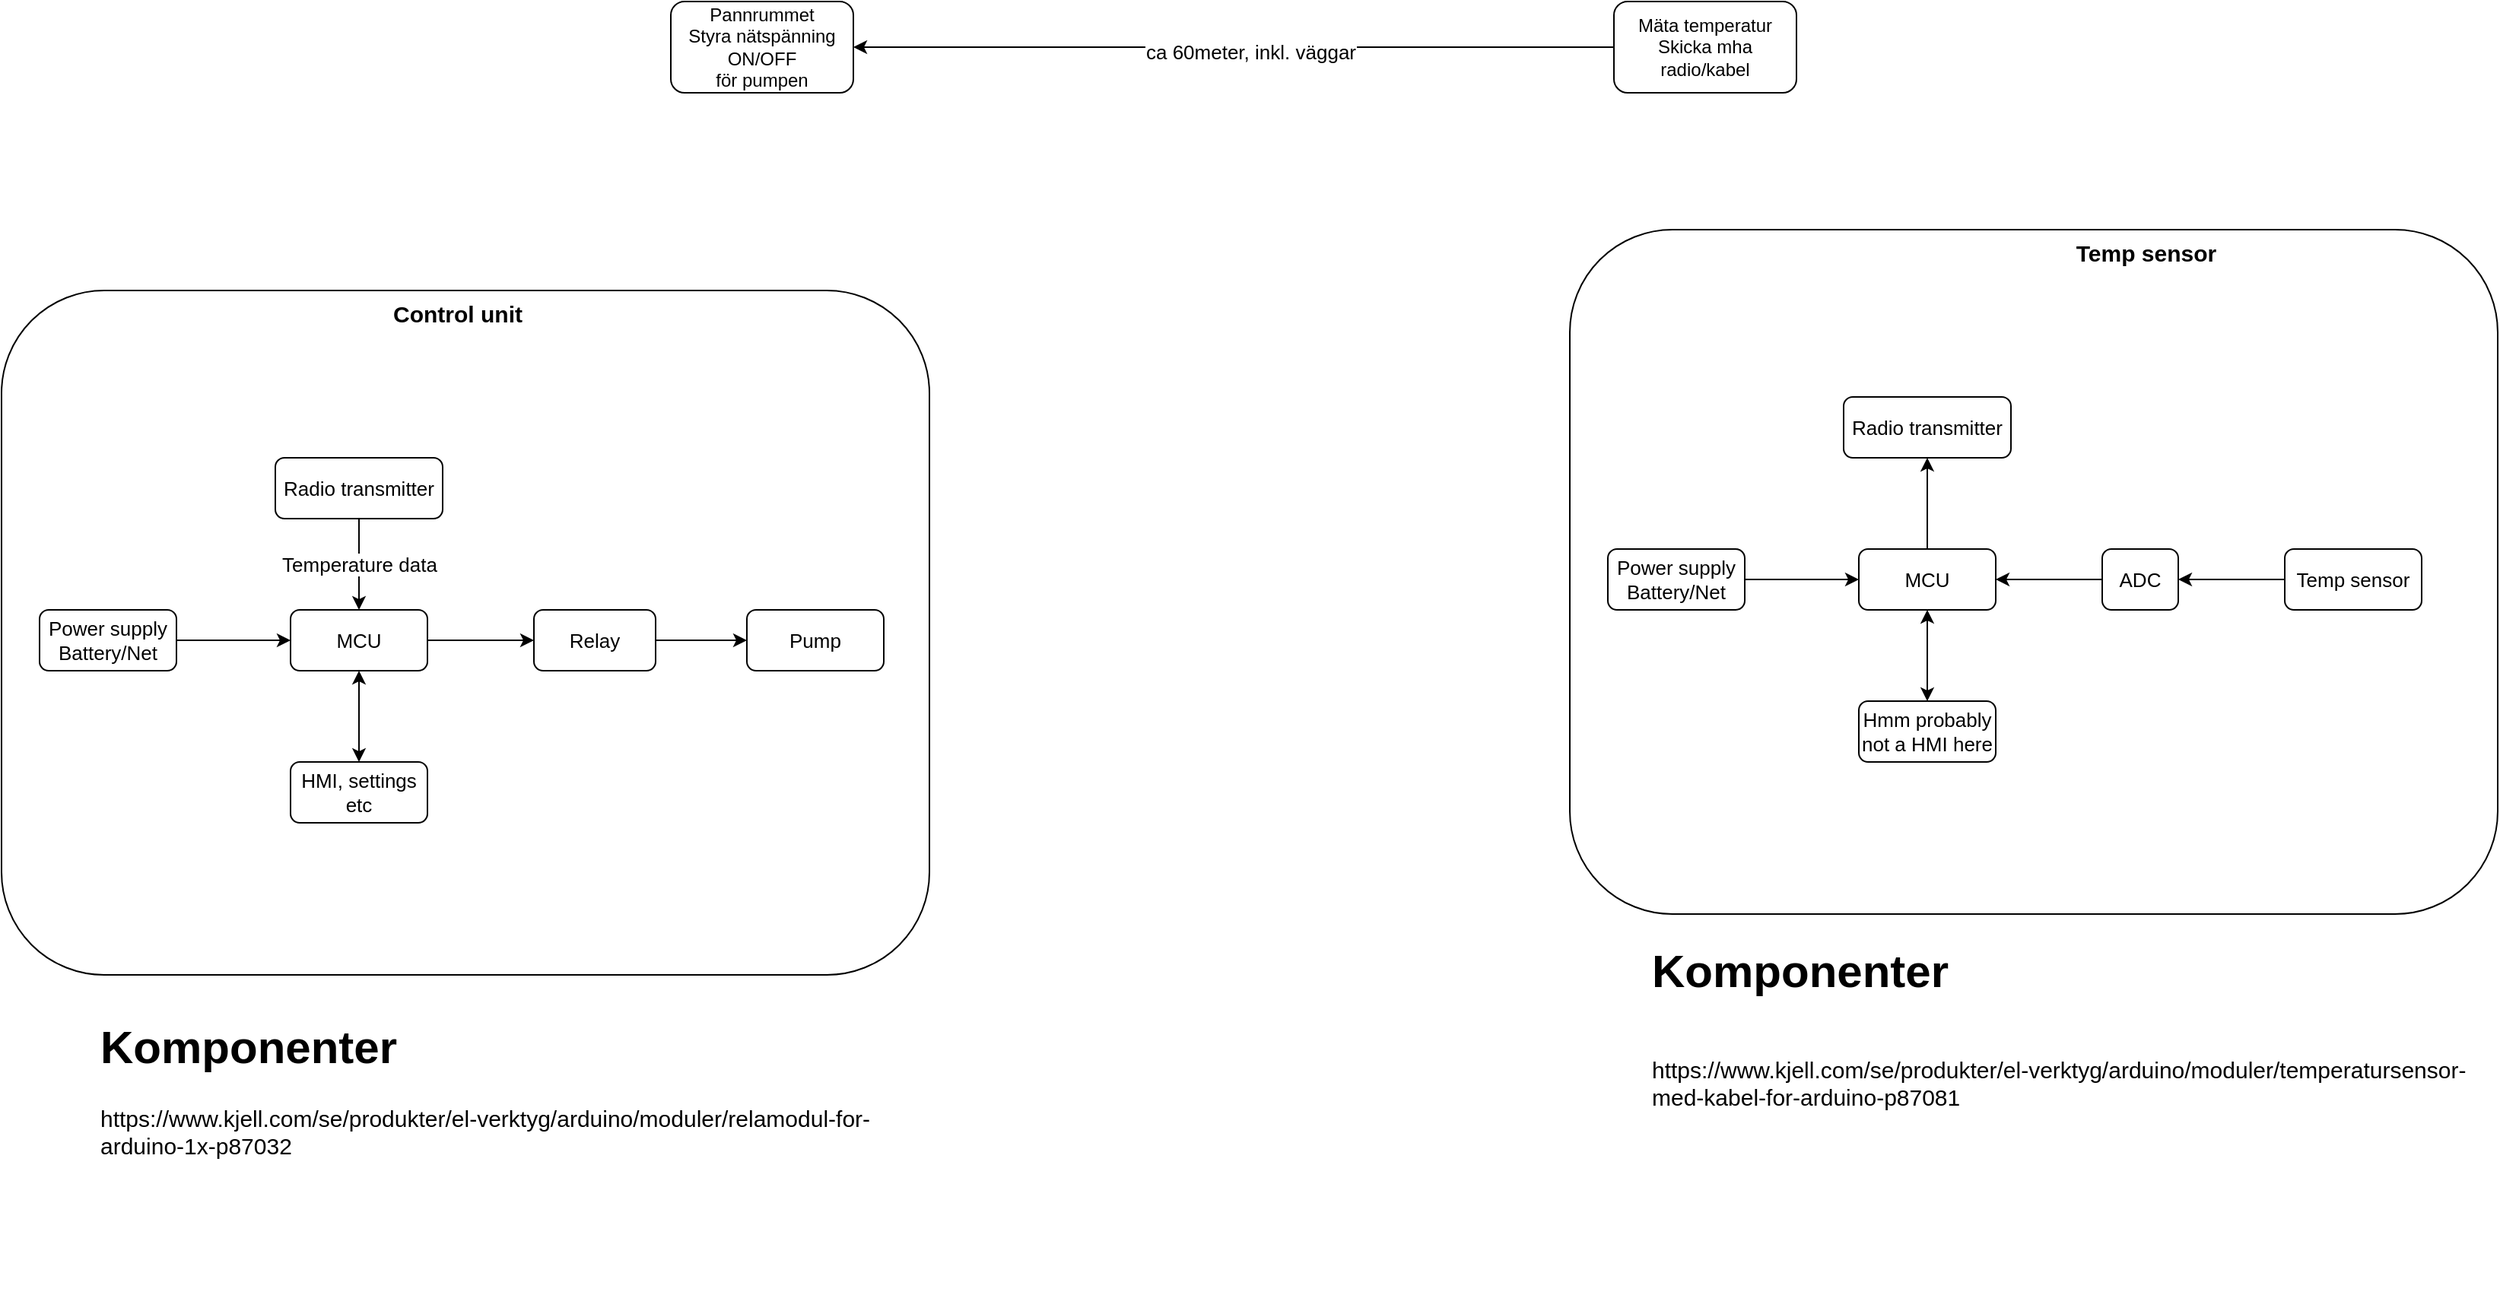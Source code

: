 <mxfile version="16.6.1" type="github">
  <diagram id="uAj6LAPRO0C9-dUJjiSC" name="Page-1">
    <mxGraphModel dx="1929" dy="557" grid="1" gridSize="10" guides="1" tooltips="1" connect="1" arrows="1" fold="1" page="1" pageScale="1" pageWidth="827" pageHeight="1169" math="0" shadow="0">
      <root>
        <mxCell id="0" />
        <mxCell id="1" parent="0" />
        <mxCell id="DKWv8m9irgkepOyZA7UV-5" value="" style="rounded=1;whiteSpace=wrap;html=1;fontSize=13;fillColor=none;movable=1;resizable=1;rotatable=1;deletable=1;editable=1;connectable=1;" vertex="1" parent="1">
          <mxGeometry x="631" y="200" width="610" height="450" as="geometry" />
        </mxCell>
        <mxCell id="DKWv8m9irgkepOyZA7UV-3" value="" style="edgeStyle=orthogonalEdgeStyle;rounded=0;orthogonalLoop=1;jettySize=auto;html=1;" edge="1" parent="1" source="DKWv8m9irgkepOyZA7UV-2" target="DKWv8m9irgkepOyZA7UV-1">
          <mxGeometry relative="1" as="geometry" />
        </mxCell>
        <mxCell id="DKWv8m9irgkepOyZA7UV-4" value="&lt;font style=&quot;font-size: 13px&quot;&gt;ca 60meter, inkl. väggar&lt;/font&gt;" style="edgeLabel;html=1;align=center;verticalAlign=middle;resizable=0;points=[];" vertex="1" connectable="0" parent="DKWv8m9irgkepOyZA7UV-3">
          <mxGeometry x="-0.042" y="3" relative="1" as="geometry">
            <mxPoint as="offset" />
          </mxGeometry>
        </mxCell>
        <mxCell id="DKWv8m9irgkepOyZA7UV-1" value="Pannrummet&lt;br&gt;Styra nätspänning ON/OFF&lt;br&gt;för pumpen" style="rounded=1;whiteSpace=wrap;html=1;" vertex="1" parent="1">
          <mxGeometry x="40" y="50" width="120" height="60" as="geometry" />
        </mxCell>
        <mxCell id="DKWv8m9irgkepOyZA7UV-2" value="Mäta temperatur&lt;br&gt;Skicka mha radio/kabel" style="whiteSpace=wrap;html=1;rounded=1;" vertex="1" parent="1">
          <mxGeometry x="660" y="50" width="120" height="60" as="geometry" />
        </mxCell>
        <mxCell id="DKWv8m9irgkepOyZA7UV-22" value="" style="edgeStyle=orthogonalEdgeStyle;rounded=0;orthogonalLoop=1;jettySize=auto;html=1;fontSize=13;" edge="1" parent="1" source="DKWv8m9irgkepOyZA7UV-7" target="DKWv8m9irgkepOyZA7UV-13">
          <mxGeometry relative="1" as="geometry" />
        </mxCell>
        <mxCell id="DKWv8m9irgkepOyZA7UV-7" value="Power supply&lt;br&gt;Battery/Net" style="rounded=1;whiteSpace=wrap;html=1;fontSize=13;fillColor=default;" vertex="1" parent="1">
          <mxGeometry x="656" y="410" width="90" height="40" as="geometry" />
        </mxCell>
        <mxCell id="DKWv8m9irgkepOyZA7UV-9" value="&lt;b&gt;&lt;font style=&quot;font-size: 15px&quot;&gt;Temp sensor&lt;/font&gt;&lt;/b&gt;" style="text;html=1;strokeColor=none;fillColor=none;align=center;verticalAlign=middle;whiteSpace=wrap;rounded=0;fontSize=13;" vertex="1" parent="1">
          <mxGeometry x="960" y="200" width="100" height="30" as="geometry" />
        </mxCell>
        <mxCell id="DKWv8m9irgkepOyZA7UV-25" value="" style="edgeStyle=orthogonalEdgeStyle;rounded=0;orthogonalLoop=1;jettySize=auto;html=1;fontSize=13;" edge="1" parent="1" source="DKWv8m9irgkepOyZA7UV-13" target="DKWv8m9irgkepOyZA7UV-15">
          <mxGeometry relative="1" as="geometry" />
        </mxCell>
        <mxCell id="DKWv8m9irgkepOyZA7UV-27" value="" style="edgeStyle=orthogonalEdgeStyle;rounded=0;orthogonalLoop=1;jettySize=auto;html=1;fontSize=13;startArrow=classic;startFill=1;endArrow=classic;endFill=1;" edge="1" parent="1" source="DKWv8m9irgkepOyZA7UV-13" target="DKWv8m9irgkepOyZA7UV-19">
          <mxGeometry relative="1" as="geometry" />
        </mxCell>
        <mxCell id="DKWv8m9irgkepOyZA7UV-13" value="MCU" style="rounded=1;whiteSpace=wrap;html=1;fontSize=13;fillColor=default;" vertex="1" parent="1">
          <mxGeometry x="821" y="410" width="90" height="40" as="geometry" />
        </mxCell>
        <mxCell id="DKWv8m9irgkepOyZA7UV-15" value="Radio transmitter" style="rounded=1;whiteSpace=wrap;html=1;fontSize=13;fillColor=default;" vertex="1" parent="1">
          <mxGeometry x="811" y="310" width="110" height="40" as="geometry" />
        </mxCell>
        <mxCell id="DKWv8m9irgkepOyZA7UV-34" value="" style="edgeStyle=orthogonalEdgeStyle;rounded=0;orthogonalLoop=1;jettySize=auto;html=1;fontSize=13;startArrow=classic;startFill=1;endArrow=none;endFill=0;" edge="1" parent="1" source="DKWv8m9irgkepOyZA7UV-29" target="DKWv8m9irgkepOyZA7UV-17">
          <mxGeometry relative="1" as="geometry" />
        </mxCell>
        <mxCell id="DKWv8m9irgkepOyZA7UV-17" value="Temp sensor" style="rounded=1;whiteSpace=wrap;html=1;fontSize=13;fillColor=default;" vertex="1" parent="1">
          <mxGeometry x="1101" y="410" width="90" height="40" as="geometry" />
        </mxCell>
        <mxCell id="DKWv8m9irgkepOyZA7UV-19" value="Hmm probably not a HMI here" style="rounded=1;whiteSpace=wrap;html=1;fontSize=13;fillColor=default;" vertex="1" parent="1">
          <mxGeometry x="821" y="510" width="90" height="40" as="geometry" />
        </mxCell>
        <mxCell id="DKWv8m9irgkepOyZA7UV-33" value="" style="edgeStyle=orthogonalEdgeStyle;rounded=0;orthogonalLoop=1;jettySize=auto;html=1;fontSize=13;startArrow=classic;startFill=1;endArrow=none;endFill=0;" edge="1" parent="1" source="DKWv8m9irgkepOyZA7UV-13" target="DKWv8m9irgkepOyZA7UV-29">
          <mxGeometry relative="1" as="geometry" />
        </mxCell>
        <mxCell id="DKWv8m9irgkepOyZA7UV-29" value="ADC" style="rounded=1;whiteSpace=wrap;html=1;fontSize=13;fillColor=default;" vertex="1" parent="1">
          <mxGeometry x="981" y="410" width="50" height="40" as="geometry" />
        </mxCell>
        <mxCell id="DKWv8m9irgkepOyZA7UV-35" value="" style="rounded=1;whiteSpace=wrap;html=1;fontSize=13;fillColor=none;movable=1;resizable=1;rotatable=1;deletable=1;editable=1;connectable=1;" vertex="1" parent="1">
          <mxGeometry x="-400" y="240" width="610" height="450" as="geometry" />
        </mxCell>
        <mxCell id="DKWv8m9irgkepOyZA7UV-36" value="" style="edgeStyle=orthogonalEdgeStyle;rounded=0;orthogonalLoop=1;jettySize=auto;html=1;fontSize=13;" edge="1" parent="1" source="DKWv8m9irgkepOyZA7UV-37" target="DKWv8m9irgkepOyZA7UV-41">
          <mxGeometry relative="1" as="geometry" />
        </mxCell>
        <mxCell id="DKWv8m9irgkepOyZA7UV-37" value="Power supply&lt;br&gt;Battery/Net" style="rounded=1;whiteSpace=wrap;html=1;fontSize=13;fillColor=default;" vertex="1" parent="1">
          <mxGeometry x="-375" y="450" width="90" height="40" as="geometry" />
        </mxCell>
        <mxCell id="DKWv8m9irgkepOyZA7UV-38" value="&lt;b&gt;&lt;font style=&quot;font-size: 15px&quot;&gt;Control unit&lt;/font&gt;&lt;/b&gt;" style="text;html=1;strokeColor=none;fillColor=none;align=center;verticalAlign=middle;whiteSpace=wrap;rounded=0;fontSize=13;" vertex="1" parent="1">
          <mxGeometry x="-150" y="240" width="100" height="30" as="geometry" />
        </mxCell>
        <mxCell id="DKWv8m9irgkepOyZA7UV-39" value="Temperature data" style="edgeStyle=orthogonalEdgeStyle;rounded=0;orthogonalLoop=1;jettySize=auto;html=1;fontSize=13;" edge="1" parent="1" source="DKWv8m9irgkepOyZA7UV-42" target="DKWv8m9irgkepOyZA7UV-41">
          <mxGeometry relative="1" as="geometry" />
        </mxCell>
        <mxCell id="DKWv8m9irgkepOyZA7UV-40" value="" style="edgeStyle=orthogonalEdgeStyle;rounded=0;orthogonalLoop=1;jettySize=auto;html=1;fontSize=13;startArrow=classic;startFill=1;endArrow=classic;endFill=1;" edge="1" parent="1" source="DKWv8m9irgkepOyZA7UV-41" target="DKWv8m9irgkepOyZA7UV-45">
          <mxGeometry relative="1" as="geometry" />
        </mxCell>
        <mxCell id="DKWv8m9irgkepOyZA7UV-41" value="MCU" style="rounded=1;whiteSpace=wrap;html=1;fontSize=13;fillColor=default;" vertex="1" parent="1">
          <mxGeometry x="-210" y="450" width="90" height="40" as="geometry" />
        </mxCell>
        <mxCell id="DKWv8m9irgkepOyZA7UV-42" value="Radio transmitter" style="rounded=1;whiteSpace=wrap;html=1;fontSize=13;fillColor=default;" vertex="1" parent="1">
          <mxGeometry x="-220" y="350" width="110" height="40" as="geometry" />
        </mxCell>
        <mxCell id="DKWv8m9irgkepOyZA7UV-43" value="" style="edgeStyle=orthogonalEdgeStyle;rounded=0;orthogonalLoop=1;jettySize=auto;html=1;fontSize=13;startArrow=classic;startFill=1;endArrow=none;endFill=0;" edge="1" parent="1" source="DKWv8m9irgkepOyZA7UV-44" target="DKWv8m9irgkepOyZA7UV-47">
          <mxGeometry relative="1" as="geometry" />
        </mxCell>
        <mxCell id="DKWv8m9irgkepOyZA7UV-44" value="Pump" style="rounded=1;whiteSpace=wrap;html=1;fontSize=13;fillColor=default;" vertex="1" parent="1">
          <mxGeometry x="90" y="450" width="90" height="40" as="geometry" />
        </mxCell>
        <mxCell id="DKWv8m9irgkepOyZA7UV-45" value="HMI, settings etc" style="rounded=1;whiteSpace=wrap;html=1;fontSize=13;fillColor=default;" vertex="1" parent="1">
          <mxGeometry x="-210" y="550" width="90" height="40" as="geometry" />
        </mxCell>
        <mxCell id="DKWv8m9irgkepOyZA7UV-46" value="" style="edgeStyle=orthogonalEdgeStyle;rounded=0;orthogonalLoop=1;jettySize=auto;html=1;fontSize=13;startArrow=classic;startFill=1;endArrow=none;endFill=0;" edge="1" parent="1" source="DKWv8m9irgkepOyZA7UV-47" target="DKWv8m9irgkepOyZA7UV-41">
          <mxGeometry relative="1" as="geometry" />
        </mxCell>
        <mxCell id="DKWv8m9irgkepOyZA7UV-47" value="Relay" style="rounded=1;whiteSpace=wrap;html=1;fontSize=13;fillColor=default;" vertex="1" parent="1">
          <mxGeometry x="-50" y="450" width="80" height="40" as="geometry" />
        </mxCell>
        <mxCell id="DKWv8m9irgkepOyZA7UV-48" value="&lt;h1&gt;&lt;span&gt;Komponenter&lt;/span&gt;&lt;br&gt;&lt;/h1&gt;&lt;div&gt;&lt;span&gt;&lt;br&gt;https://www.kjell.com/se/produkter/el-verktyg/arduino/moduler/temperatursensor-med-kabel-for-arduino-p87081&lt;br&gt;&lt;/span&gt;&lt;/div&gt;&lt;div&gt;&lt;span&gt;&lt;br&gt;&lt;/span&gt;&lt;/div&gt;" style="text;html=1;strokeColor=none;fillColor=none;spacing=5;spacingTop=-20;whiteSpace=wrap;overflow=hidden;rounded=0;fontSize=15;" vertex="1" parent="1">
          <mxGeometry x="680" y="660" width="550" height="200" as="geometry" />
        </mxCell>
        <mxCell id="DKWv8m9irgkepOyZA7UV-49" value="&lt;h1&gt;&lt;span&gt;Komponenter&lt;/span&gt;&lt;br&gt;&lt;/h1&gt;&lt;div&gt;&lt;span&gt;https://www.kjell.com/se/produkter/el-verktyg/arduino/moduler/relamodul-for-arduino-1x-p87032&lt;br&gt;&lt;/span&gt;&lt;/div&gt;" style="text;html=1;strokeColor=none;fillColor=none;spacing=5;spacingTop=-20;whiteSpace=wrap;overflow=hidden;rounded=0;fontSize=15;" vertex="1" parent="1">
          <mxGeometry x="-340" y="710" width="550" height="200" as="geometry" />
        </mxCell>
      </root>
    </mxGraphModel>
  </diagram>
</mxfile>
